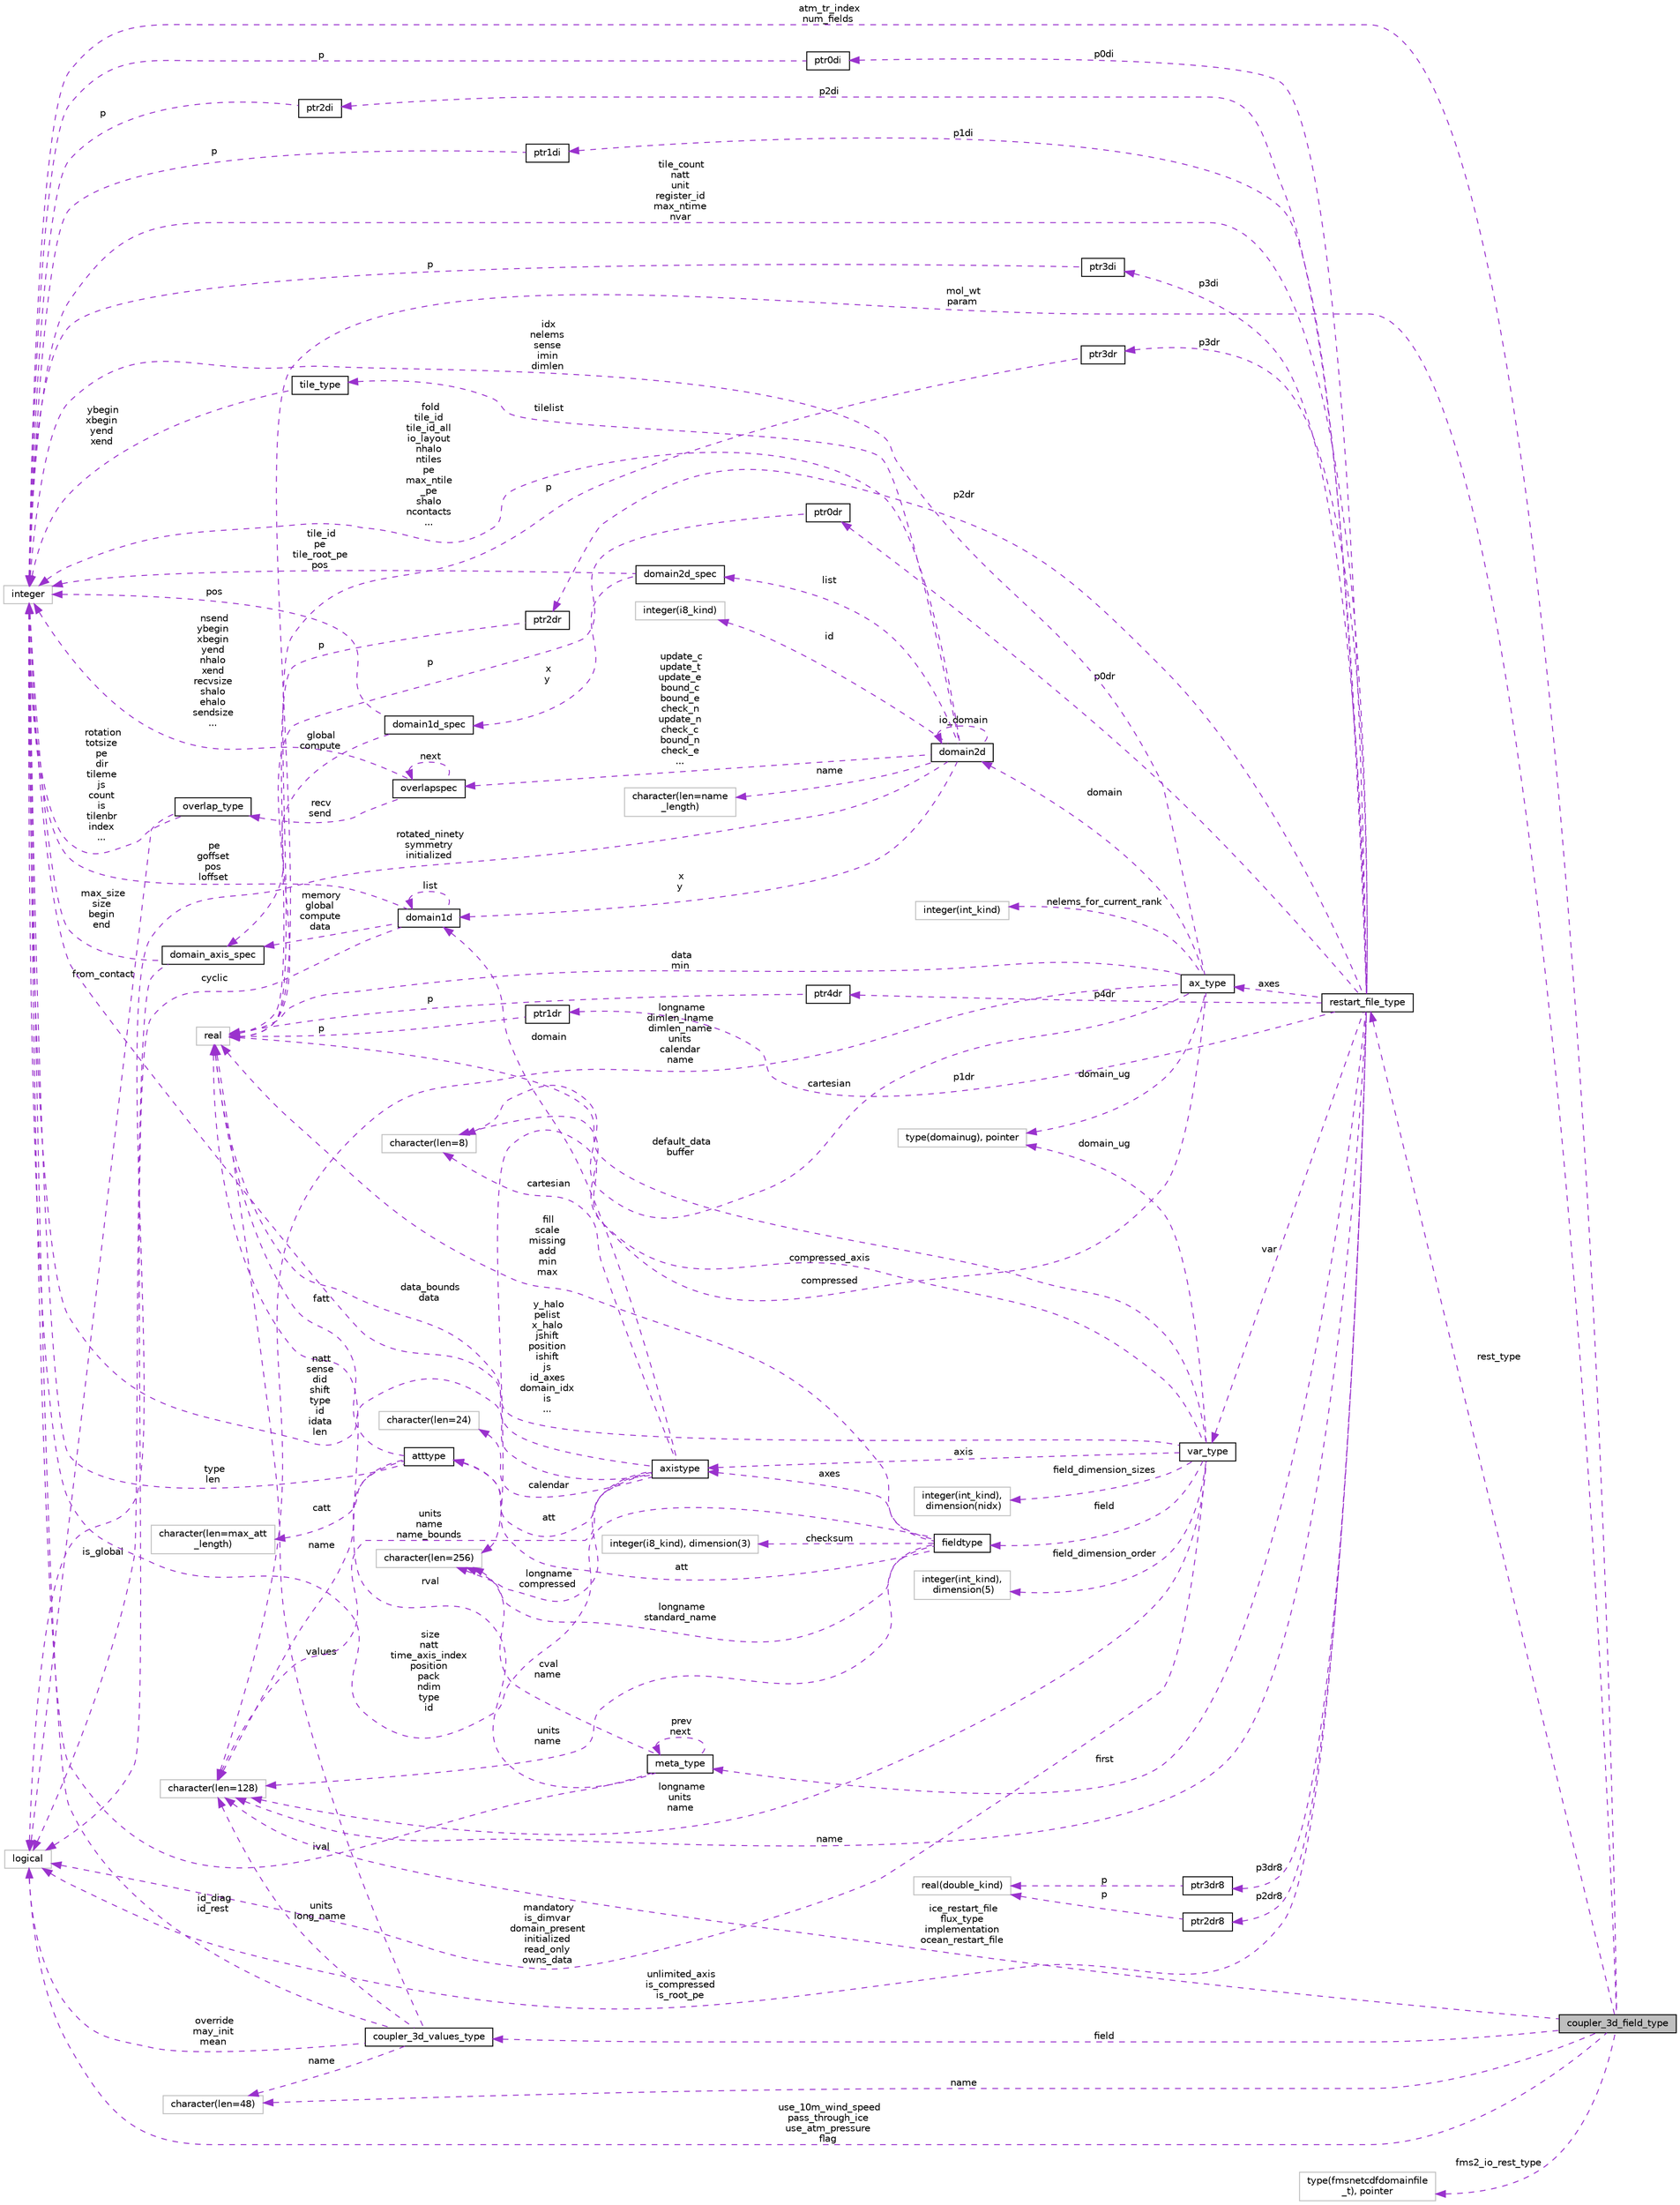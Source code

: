 digraph "coupler_3d_field_type"
{
 // INTERACTIVE_SVG=YES
 // LATEX_PDF_SIZE
  edge [fontname="Helvetica",fontsize="10",labelfontname="Helvetica",labelfontsize="10"];
  node [fontname="Helvetica",fontsize="10",shape=record];
  rankdir="LR";
  Node1 [label="coupler_3d_field_type",height=0.2,width=0.4,color="black", fillcolor="grey75", style="filled", fontcolor="black",tooltip="Coupler data for 3D fields."];
  Node2 -> Node1 [dir="back",color="darkorchid3",fontsize="10",style="dashed",label=" use_10m_wind_speed\npass_through_ice\nuse_atm_pressure\nflag" ,fontname="Helvetica"];
  Node2 [label="logical",height=0.2,width=0.4,color="grey75", fillcolor="white", style="filled",tooltip=" "];
  Node3 -> Node1 [dir="back",color="darkorchid3",fontsize="10",style="dashed",label=" rest_type" ,fontname="Helvetica"];
  Node3 [label="restart_file_type",height=0.2,width=0.4,color="black", fillcolor="white", style="filled",URL="$group__fms__io__mod.html#structfms__io__mod_1_1restart__file__type",tooltip=" "];
  Node4 -> Node3 [dir="back",color="darkorchid3",fontsize="10",style="dashed",label=" p2dr8" ,fontname="Helvetica"];
  Node4 [label="ptr2dr8",height=0.2,width=0.4,color="black", fillcolor="white", style="filled",URL="$group__fms__io__mod.html#structfms__io__mod_1_1ptr2dr8",tooltip=" "];
  Node5 -> Node4 [dir="back",color="darkorchid3",fontsize="10",style="dashed",label=" p" ,fontname="Helvetica"];
  Node5 [label="real(double_kind)",height=0.2,width=0.4,color="grey75", fillcolor="white", style="filled",tooltip=" "];
  Node2 -> Node3 [dir="back",color="darkorchid3",fontsize="10",style="dashed",label=" unlimited_axis\nis_compressed\nis_root_pe" ,fontname="Helvetica"];
  Node6 -> Node3 [dir="back",color="darkorchid3",fontsize="10",style="dashed",label=" p3dr8" ,fontname="Helvetica"];
  Node6 [label="ptr3dr8",height=0.2,width=0.4,color="black", fillcolor="white", style="filled",URL="$group__fms__io__mod.html#structfms__io__mod_1_1ptr3dr8",tooltip=" "];
  Node5 -> Node6 [dir="back",color="darkorchid3",fontsize="10",style="dashed",label=" p" ,fontname="Helvetica"];
  Node7 -> Node3 [dir="back",color="darkorchid3",fontsize="10",style="dashed",label=" p1dr" ,fontname="Helvetica"];
  Node7 [label="ptr1dr",height=0.2,width=0.4,color="black", fillcolor="white", style="filled",URL="$group__fms__io__mod.html#structfms__io__mod_1_1ptr1dr",tooltip=" "];
  Node8 -> Node7 [dir="back",color="darkorchid3",fontsize="10",style="dashed",label=" p" ,fontname="Helvetica"];
  Node8 [label="real",height=0.2,width=0.4,color="grey75", fillcolor="white", style="filled",tooltip=" "];
  Node9 -> Node3 [dir="back",color="darkorchid3",fontsize="10",style="dashed",label=" p0dr" ,fontname="Helvetica"];
  Node9 [label="ptr0dr",height=0.2,width=0.4,color="black", fillcolor="white", style="filled",URL="$group__fms__io__mod.html#structfms__io__mod_1_1ptr0dr",tooltip=" "];
  Node8 -> Node9 [dir="back",color="darkorchid3",fontsize="10",style="dashed",label=" p" ,fontname="Helvetica"];
  Node10 -> Node3 [dir="back",color="darkorchid3",fontsize="10",style="dashed",label=" first" ,fontname="Helvetica"];
  Node10 [label="meta_type",height=0.2,width=0.4,color="black", fillcolor="white", style="filled",URL="$group__fms__io__mod.html#structfms__io__mod_1_1meta__type",tooltip=" "];
  Node10 -> Node10 [dir="back",color="darkorchid3",fontsize="10",style="dashed",label=" prev\nnext" ,fontname="Helvetica"];
  Node11 -> Node10 [dir="back",color="darkorchid3",fontsize="10",style="dashed",label=" cval\nname" ,fontname="Helvetica"];
  Node11 [label="character(len=256)",height=0.2,width=0.4,color="grey75", fillcolor="white", style="filled",tooltip=" "];
  Node12 -> Node10 [dir="back",color="darkorchid3",fontsize="10",style="dashed",label=" ival" ,fontname="Helvetica"];
  Node12 [label="integer",height=0.2,width=0.4,color="grey75", fillcolor="white", style="filled",tooltip=" "];
  Node8 -> Node10 [dir="back",color="darkorchid3",fontsize="10",style="dashed",label=" rval" ,fontname="Helvetica"];
  Node13 -> Node3 [dir="back",color="darkorchid3",fontsize="10",style="dashed",label=" p3dr" ,fontname="Helvetica"];
  Node13 [label="ptr3dr",height=0.2,width=0.4,color="black", fillcolor="white", style="filled",URL="$group__fms__io__mod.html#structfms__io__mod_1_1ptr3dr",tooltip=" "];
  Node8 -> Node13 [dir="back",color="darkorchid3",fontsize="10",style="dashed",label=" p" ,fontname="Helvetica"];
  Node14 -> Node3 [dir="back",color="darkorchid3",fontsize="10",style="dashed",label=" p2dr" ,fontname="Helvetica"];
  Node14 [label="ptr2dr",height=0.2,width=0.4,color="black", fillcolor="white", style="filled",URL="$group__fms__io__mod.html#structfms__io__mod_1_1ptr2dr",tooltip=" "];
  Node8 -> Node14 [dir="back",color="darkorchid3",fontsize="10",style="dashed",label=" p" ,fontname="Helvetica"];
  Node15 -> Node3 [dir="back",color="darkorchid3",fontsize="10",style="dashed",label=" p4dr" ,fontname="Helvetica"];
  Node15 [label="ptr4dr",height=0.2,width=0.4,color="black", fillcolor="white", style="filled",URL="$group__fms__io__mod.html#structfms__io__mod_1_1ptr4dr",tooltip=" "];
  Node8 -> Node15 [dir="back",color="darkorchid3",fontsize="10",style="dashed",label=" p" ,fontname="Helvetica"];
  Node16 -> Node3 [dir="back",color="darkorchid3",fontsize="10",style="dashed",label=" axes" ,fontname="Helvetica"];
  Node16 [label="ax_type",height=0.2,width=0.4,color="black", fillcolor="white", style="filled",URL="$group__fms__io__mod.html#structfms__io__mod_1_1ax__type",tooltip=" "];
  Node17 -> Node16 [dir="back",color="darkorchid3",fontsize="10",style="dashed",label=" domain_ug" ,fontname="Helvetica"];
  Node17 [label="type(domainug), pointer",height=0.2,width=0.4,color="grey75", fillcolor="white", style="filled",tooltip=" "];
  Node18 -> Node16 [dir="back",color="darkorchid3",fontsize="10",style="dashed",label=" domain" ,fontname="Helvetica"];
  Node18 [label="domain2d",height=0.2,width=0.4,color="black", fillcolor="white", style="filled",URL="$group__mpp__domains__mod.html#structmpp__domains__mod_1_1domain2d",tooltip="The domain2D type contains all the necessary information to define the global, compute and data domai..."];
  Node2 -> Node18 [dir="back",color="darkorchid3",fontsize="10",style="dashed",label=" rotated_ninety\nsymmetry\ninitialized" ,fontname="Helvetica"];
  Node19 -> Node18 [dir="back",color="darkorchid3",fontsize="10",style="dashed",label=" x\ny" ,fontname="Helvetica"];
  Node19 [label="domain1d",height=0.2,width=0.4,color="black", fillcolor="white", style="filled",URL="$group__mpp__domains__mod.html#structmpp__domains__mod_1_1domain1d",tooltip="One dimensional domain used to manage shared data access between pes."];
  Node2 -> Node19 [dir="back",color="darkorchid3",fontsize="10",style="dashed",label=" cyclic" ,fontname="Helvetica"];
  Node19 -> Node19 [dir="back",color="darkorchid3",fontsize="10",style="dashed",label=" list" ,fontname="Helvetica"];
  Node20 -> Node19 [dir="back",color="darkorchid3",fontsize="10",style="dashed",label=" memory\nglobal\ncompute\ndata" ,fontname="Helvetica"];
  Node20 [label="domain_axis_spec",height=0.2,width=0.4,color="black", fillcolor="white", style="filled",URL="$group__mpp__domains__mod.html#structmpp__domains__mod_1_1domain__axis__spec",tooltip="Used to specify index limits along an axis of a domain."];
  Node2 -> Node20 [dir="back",color="darkorchid3",fontsize="10",style="dashed",label=" is_global" ,fontname="Helvetica"];
  Node12 -> Node20 [dir="back",color="darkorchid3",fontsize="10",style="dashed",label=" max_size\nsize\nbegin\nend" ,fontname="Helvetica"];
  Node12 -> Node19 [dir="back",color="darkorchid3",fontsize="10",style="dashed",label=" pe\ngoffset\npos\nloffset" ,fontname="Helvetica"];
  Node21 -> Node18 [dir="back",color="darkorchid3",fontsize="10",style="dashed",label=" id" ,fontname="Helvetica"];
  Node21 [label="integer(i8_kind)",height=0.2,width=0.4,color="grey75", fillcolor="white", style="filled",tooltip=" "];
  Node18 -> Node18 [dir="back",color="darkorchid3",fontsize="10",style="dashed",label=" io_domain" ,fontname="Helvetica"];
  Node22 -> Node18 [dir="back",color="darkorchid3",fontsize="10",style="dashed",label=" update_c\nupdate_t\nupdate_e\nbound_c\nbound_e\ncheck_n\nupdate_n\ncheck_c\nbound_n\ncheck_e\n..." ,fontname="Helvetica"];
  Node22 [label="overlapspec",height=0.2,width=0.4,color="black", fillcolor="white", style="filled",URL="$group__mpp__domains__mod.html#structmpp__domains__mod_1_1overlapspec",tooltip="Private type for overlap specifications."];
  Node23 -> Node22 [dir="back",color="darkorchid3",fontsize="10",style="dashed",label=" recv\nsend" ,fontname="Helvetica"];
  Node23 [label="overlap_type",height=0.2,width=0.4,color="black", fillcolor="white", style="filled",URL="$group__mpp__domains__mod.html#structmpp__domains__mod_1_1overlap__type",tooltip="Type for overlapping data."];
  Node2 -> Node23 [dir="back",color="darkorchid3",fontsize="10",style="dashed",label=" from_contact" ,fontname="Helvetica"];
  Node12 -> Node23 [dir="back",color="darkorchid3",fontsize="10",style="dashed",label=" rotation\ntotsize\npe\ndir\ntileme\njs\ncount\nis\ntilenbr\nindex\n..." ,fontname="Helvetica"];
  Node22 -> Node22 [dir="back",color="darkorchid3",fontsize="10",style="dashed",label=" next" ,fontname="Helvetica"];
  Node12 -> Node22 [dir="back",color="darkorchid3",fontsize="10",style="dashed",label=" nsend\nybegin\nxbegin\nyend\nnhalo\nxend\nrecvsize\nshalo\nehalo\nsendsize\n..." ,fontname="Helvetica"];
  Node24 -> Node18 [dir="back",color="darkorchid3",fontsize="10",style="dashed",label=" list" ,fontname="Helvetica"];
  Node24 [label="domain2d_spec",height=0.2,width=0.4,color="black", fillcolor="white", style="filled",URL="$group__mpp__domains__mod.html#structmpp__domains__mod_1_1domain2d__spec",tooltip="Private type to specify multiple index limits and pe information for a 2D domain."];
  Node25 -> Node24 [dir="back",color="darkorchid3",fontsize="10",style="dashed",label=" x\ny" ,fontname="Helvetica"];
  Node25 [label="domain1d_spec",height=0.2,width=0.4,color="black", fillcolor="white", style="filled",URL="$group__mpp__domains__mod.html#structmpp__domains__mod_1_1domain1d__spec",tooltip="A private type used to specify index limits for a domain decomposition."];
  Node20 -> Node25 [dir="back",color="darkorchid3",fontsize="10",style="dashed",label=" global\ncompute" ,fontname="Helvetica"];
  Node12 -> Node25 [dir="back",color="darkorchid3",fontsize="10",style="dashed",label=" pos" ,fontname="Helvetica"];
  Node12 -> Node24 [dir="back",color="darkorchid3",fontsize="10",style="dashed",label=" tile_id\npe\ntile_root_pe\npos" ,fontname="Helvetica"];
  Node26 -> Node18 [dir="back",color="darkorchid3",fontsize="10",style="dashed",label=" tilelist" ,fontname="Helvetica"];
  Node26 [label="tile_type",height=0.2,width=0.4,color="black", fillcolor="white", style="filled",URL="$group__mpp__domains__mod.html#structmpp__domains__mod_1_1tile__type",tooltip="Upper and lower x and y bounds for a tile."];
  Node12 -> Node26 [dir="back",color="darkorchid3",fontsize="10",style="dashed",label=" ybegin\nxbegin\nyend\nxend" ,fontname="Helvetica"];
  Node12 -> Node18 [dir="back",color="darkorchid3",fontsize="10",style="dashed",label=" fold\ntile_id\ntile_id_all\nio_layout\nnhalo\nntiles\npe\nmax_ntile\l_pe\nshalo\nncontacts\n..." ,fontname="Helvetica"];
  Node27 -> Node18 [dir="back",color="darkorchid3",fontsize="10",style="dashed",label=" name" ,fontname="Helvetica"];
  Node27 [label="character(len=name\l_length)",height=0.2,width=0.4,color="grey75", fillcolor="white", style="filled",tooltip=" "];
  Node11 -> Node16 [dir="back",color="darkorchid3",fontsize="10",style="dashed",label=" compressed" ,fontname="Helvetica"];
  Node28 -> Node16 [dir="back",color="darkorchid3",fontsize="10",style="dashed",label=" nelems_for_current_rank" ,fontname="Helvetica"];
  Node28 [label="integer(int_kind)",height=0.2,width=0.4,color="grey75", fillcolor="white", style="filled",tooltip=" "];
  Node29 -> Node16 [dir="back",color="darkorchid3",fontsize="10",style="dashed",label=" cartesian" ,fontname="Helvetica"];
  Node29 [label="character(len=8)",height=0.2,width=0.4,color="grey75", fillcolor="white", style="filled",tooltip=" "];
  Node30 -> Node16 [dir="back",color="darkorchid3",fontsize="10",style="dashed",label=" longname\ndimlen_lname\ndimlen_name\nunits\ncalendar\nname" ,fontname="Helvetica"];
  Node30 [label="character(len=128)",height=0.2,width=0.4,color="grey75", fillcolor="white", style="filled",tooltip=" "];
  Node8 -> Node16 [dir="back",color="darkorchid3",fontsize="10",style="dashed",label=" data\nmin" ,fontname="Helvetica"];
  Node12 -> Node16 [dir="back",color="darkorchid3",fontsize="10",style="dashed",label=" idx\nnelems\nsense\nimin\ndimlen" ,fontname="Helvetica"];
  Node31 -> Node3 [dir="back",color="darkorchid3",fontsize="10",style="dashed",label=" p1di" ,fontname="Helvetica"];
  Node31 [label="ptr1di",height=0.2,width=0.4,color="black", fillcolor="white", style="filled",URL="$group__fms__io__mod.html#structfms__io__mod_1_1ptr1di",tooltip=" "];
  Node12 -> Node31 [dir="back",color="darkorchid3",fontsize="10",style="dashed",label=" p" ,fontname="Helvetica"];
  Node32 -> Node3 [dir="back",color="darkorchid3",fontsize="10",style="dashed",label=" var" ,fontname="Helvetica"];
  Node32 [label="var_type",height=0.2,width=0.4,color="black", fillcolor="white", style="filled",URL="$group__fms__io__mod.html#structfms__io__mod_1_1var__type",tooltip=" "];
  Node2 -> Node32 [dir="back",color="darkorchid3",fontsize="10",style="dashed",label=" mandatory\nis_dimvar\ndomain_present\ninitialized\nread_only\nowns_data" ,fontname="Helvetica"];
  Node17 -> Node32 [dir="back",color="darkorchid3",fontsize="10",style="dashed",label=" domain_ug" ,fontname="Helvetica"];
  Node33 -> Node32 [dir="back",color="darkorchid3",fontsize="10",style="dashed",label=" field" ,fontname="Helvetica"];
  Node33 [label="fieldtype",height=0.2,width=0.4,color="black", fillcolor="white", style="filled",URL="$group__mpp__io__mod.html#structmpp__io__mod_1_1fieldtype",tooltip=" "];
  Node34 -> Node33 [dir="back",color="darkorchid3",fontsize="10",style="dashed",label=" checksum" ,fontname="Helvetica"];
  Node34 [label="integer(i8_kind), dimension(3)",height=0.2,width=0.4,color="grey75", fillcolor="white", style="filled",tooltip=" "];
  Node11 -> Node33 [dir="back",color="darkorchid3",fontsize="10",style="dashed",label=" longname\nstandard_name" ,fontname="Helvetica"];
  Node35 -> Node33 [dir="back",color="darkorchid3",fontsize="10",style="dashed",label=" att" ,fontname="Helvetica"];
  Node35 [label="atttype",height=0.2,width=0.4,color="black", fillcolor="white", style="filled",URL="$group__mpp__io__mod.html#structmpp__io__mod_1_1atttype",tooltip=" "];
  Node30 -> Node35 [dir="back",color="darkorchid3",fontsize="10",style="dashed",label=" name" ,fontname="Helvetica"];
  Node8 -> Node35 [dir="back",color="darkorchid3",fontsize="10",style="dashed",label=" fatt" ,fontname="Helvetica"];
  Node12 -> Node35 [dir="back",color="darkorchid3",fontsize="10",style="dashed",label=" type\nlen" ,fontname="Helvetica"];
  Node36 -> Node35 [dir="back",color="darkorchid3",fontsize="10",style="dashed",label=" catt" ,fontname="Helvetica"];
  Node36 [label="character(len=max_att\l_length)",height=0.2,width=0.4,color="grey75", fillcolor="white", style="filled",tooltip=" "];
  Node37 -> Node33 [dir="back",color="darkorchid3",fontsize="10",style="dashed",label=" axes" ,fontname="Helvetica"];
  Node37 [label="axistype",height=0.2,width=0.4,color="black", fillcolor="white", style="filled",URL="$group__mpp__io__mod.html#structmpp__io__mod_1_1axistype",tooltip=" "];
  Node19 -> Node37 [dir="back",color="darkorchid3",fontsize="10",style="dashed",label=" domain" ,fontname="Helvetica"];
  Node11 -> Node37 [dir="back",color="darkorchid3",fontsize="10",style="dashed",label=" longname\ncompressed" ,fontname="Helvetica"];
  Node35 -> Node37 [dir="back",color="darkorchid3",fontsize="10",style="dashed",label=" att" ,fontname="Helvetica"];
  Node29 -> Node37 [dir="back",color="darkorchid3",fontsize="10",style="dashed",label=" cartesian" ,fontname="Helvetica"];
  Node30 -> Node37 [dir="back",color="darkorchid3",fontsize="10",style="dashed",label=" units\nname\nname_bounds" ,fontname="Helvetica"];
  Node8 -> Node37 [dir="back",color="darkorchid3",fontsize="10",style="dashed",label=" data_bounds\ndata" ,fontname="Helvetica"];
  Node12 -> Node37 [dir="back",color="darkorchid3",fontsize="10",style="dashed",label=" natt\nsense\ndid\nshift\ntype\nid\nidata\nlen" ,fontname="Helvetica"];
  Node38 -> Node37 [dir="back",color="darkorchid3",fontsize="10",style="dashed",label=" calendar" ,fontname="Helvetica"];
  Node38 [label="character(len=24)",height=0.2,width=0.4,color="grey75", fillcolor="white", style="filled",tooltip=" "];
  Node30 -> Node33 [dir="back",color="darkorchid3",fontsize="10",style="dashed",label=" units\nname" ,fontname="Helvetica"];
  Node12 -> Node33 [dir="back",color="darkorchid3",fontsize="10",style="dashed",label=" size\nnatt\ntime_axis_index\nposition\npack\nndim\ntype\nid" ,fontname="Helvetica"];
  Node8 -> Node33 [dir="back",color="darkorchid3",fontsize="10",style="dashed",label=" fill\nscale\nmissing\nadd\nmin\nmax" ,fontname="Helvetica"];
  Node39 -> Node32 [dir="back",color="darkorchid3",fontsize="10",style="dashed",label=" field_dimension_sizes" ,fontname="Helvetica"];
  Node39 [label="integer(int_kind),\l dimension(nidx)",height=0.2,width=0.4,color="grey75", fillcolor="white", style="filled",tooltip=" "];
  Node37 -> Node32 [dir="back",color="darkorchid3",fontsize="10",style="dashed",label=" axis" ,fontname="Helvetica"];
  Node40 -> Node32 [dir="back",color="darkorchid3",fontsize="10",style="dashed",label=" field_dimension_order" ,fontname="Helvetica"];
  Node40 [label="integer(int_kind),\l dimension(5)",height=0.2,width=0.4,color="grey75", fillcolor="white", style="filled",tooltip=" "];
  Node29 -> Node32 [dir="back",color="darkorchid3",fontsize="10",style="dashed",label=" compressed_axis" ,fontname="Helvetica"];
  Node30 -> Node32 [dir="back",color="darkorchid3",fontsize="10",style="dashed",label=" longname\nunits\nname" ,fontname="Helvetica"];
  Node12 -> Node32 [dir="back",color="darkorchid3",fontsize="10",style="dashed",label=" y_halo\npelist\nx_halo\njshift\nposition\nishift\njs\nid_axes\ndomain_idx\nis\n..." ,fontname="Helvetica"];
  Node8 -> Node32 [dir="back",color="darkorchid3",fontsize="10",style="dashed",label=" default_data\nbuffer" ,fontname="Helvetica"];
  Node41 -> Node3 [dir="back",color="darkorchid3",fontsize="10",style="dashed",label=" p0di" ,fontname="Helvetica"];
  Node41 [label="ptr0di",height=0.2,width=0.4,color="black", fillcolor="white", style="filled",URL="$group__fms__io__mod.html#structfms__io__mod_1_1ptr0di",tooltip=" "];
  Node12 -> Node41 [dir="back",color="darkorchid3",fontsize="10",style="dashed",label=" p" ,fontname="Helvetica"];
  Node42 -> Node3 [dir="back",color="darkorchid3",fontsize="10",style="dashed",label=" p3di" ,fontname="Helvetica"];
  Node42 [label="ptr3di",height=0.2,width=0.4,color="black", fillcolor="white", style="filled",URL="$group__fms__io__mod.html#structfms__io__mod_1_1ptr3di",tooltip=" "];
  Node12 -> Node42 [dir="back",color="darkorchid3",fontsize="10",style="dashed",label=" p" ,fontname="Helvetica"];
  Node30 -> Node3 [dir="back",color="darkorchid3",fontsize="10",style="dashed",label=" name" ,fontname="Helvetica"];
  Node43 -> Node3 [dir="back",color="darkorchid3",fontsize="10",style="dashed",label=" p2di" ,fontname="Helvetica"];
  Node43 [label="ptr2di",height=0.2,width=0.4,color="black", fillcolor="white", style="filled",URL="$group__fms__io__mod.html#structfms__io__mod_1_1ptr2di",tooltip=" "];
  Node12 -> Node43 [dir="back",color="darkorchid3",fontsize="10",style="dashed",label=" p" ,fontname="Helvetica"];
  Node12 -> Node3 [dir="back",color="darkorchid3",fontsize="10",style="dashed",label=" tile_count\nnatt\nunit\nregister_id\nmax_ntime\nnvar" ,fontname="Helvetica"];
  Node44 -> Node1 [dir="back",color="darkorchid3",fontsize="10",style="dashed",label=" name" ,fontname="Helvetica"];
  Node44 [label="character(len=48)",height=0.2,width=0.4,color="grey75", fillcolor="white", style="filled",tooltip=" "];
  Node45 -> Node1 [dir="back",color="darkorchid3",fontsize="10",style="dashed",label=" field" ,fontname="Helvetica"];
  Node45 [label="coupler_3d_values_type",height=0.2,width=0.4,color="black", fillcolor="white", style="filled",URL="$group__coupler__types__mod.html#structcoupler__types__mod_1_1coupler__3d__values__type",tooltip="Coupler data for 3D values."];
  Node2 -> Node45 [dir="back",color="darkorchid3",fontsize="10",style="dashed",label=" override\nmay_init\nmean" ,fontname="Helvetica"];
  Node44 -> Node45 [dir="back",color="darkorchid3",fontsize="10",style="dashed",label=" name" ,fontname="Helvetica"];
  Node30 -> Node45 [dir="back",color="darkorchid3",fontsize="10",style="dashed",label=" units\nlong_name" ,fontname="Helvetica"];
  Node12 -> Node45 [dir="back",color="darkorchid3",fontsize="10",style="dashed",label=" id_diag\nid_rest" ,fontname="Helvetica"];
  Node8 -> Node45 [dir="back",color="darkorchid3",fontsize="10",style="dashed",label=" values" ,fontname="Helvetica"];
  Node30 -> Node1 [dir="back",color="darkorchid3",fontsize="10",style="dashed",label=" ice_restart_file\nflux_type\nimplementation\nocean_restart_file" ,fontname="Helvetica"];
  Node46 -> Node1 [dir="back",color="darkorchid3",fontsize="10",style="dashed",label=" fms2_io_rest_type" ,fontname="Helvetica"];
  Node46 [label="type(fmsnetcdfdomainfile\l_t), pointer",height=0.2,width=0.4,color="grey75", fillcolor="white", style="filled",tooltip=" "];
  Node8 -> Node1 [dir="back",color="darkorchid3",fontsize="10",style="dashed",label=" mol_wt\nparam" ,fontname="Helvetica"];
  Node12 -> Node1 [dir="back",color="darkorchid3",fontsize="10",style="dashed",label=" atm_tr_index\nnum_fields" ,fontname="Helvetica"];
}
